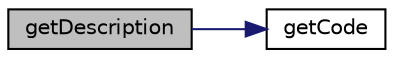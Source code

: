digraph "getDescription"
{
 // LATEX_PDF_SIZE
  bgcolor="transparent";
  edge [fontname="Helvetica",fontsize="10",labelfontname="Helvetica",labelfontsize="10"];
  node [fontname="Helvetica",fontsize="10",shape=record];
  rankdir="LR";
  Node1 [label="getDescription",height=0.2,width=0.4,color="black", fillcolor="grey75", style="filled", fontcolor="black",tooltip="Método que obtiene la descripción técnica de un bien institucional."];
  Node1 -> Node2 [color="midnightblue",fontsize="10",style="solid",fontname="Helvetica"];
  Node2 [label="getCode",height=0.2,width=0.4,color="black",URL="$d1/d18/classModules_1_1Asset_1_1Models_1_1Asset.html#ab5e24da53b4a0d0848b18c1e832f47ff",tooltip="Método que obtiene el serial de inventario de un bien."];
}
